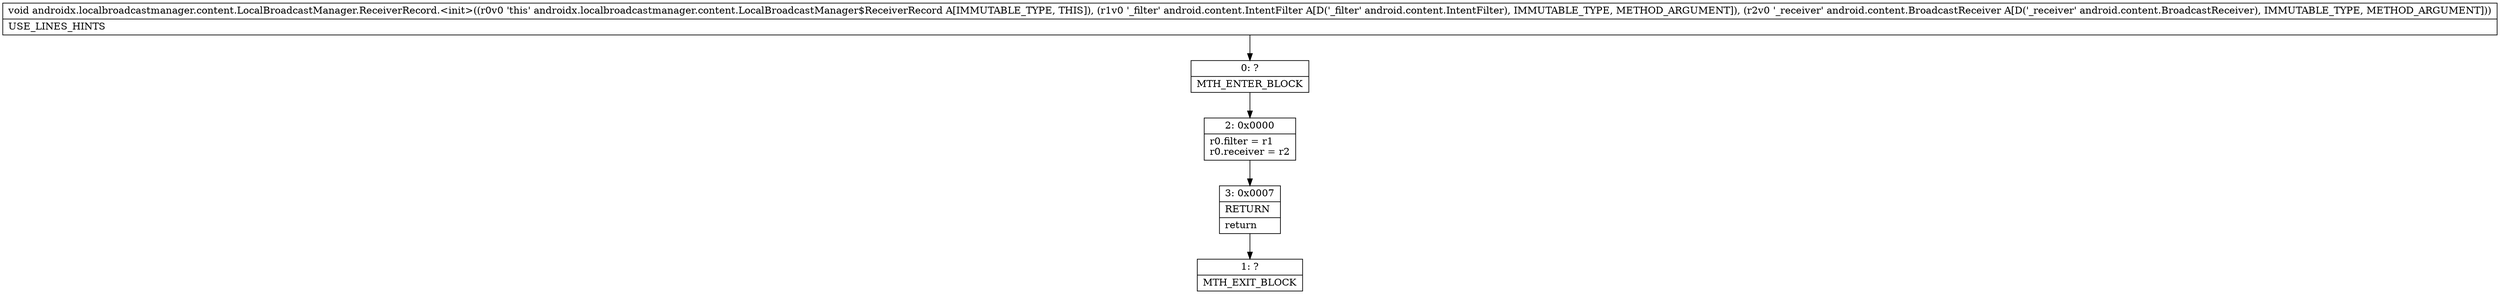 digraph "CFG forandroidx.localbroadcastmanager.content.LocalBroadcastManager.ReceiverRecord.\<init\>(Landroid\/content\/IntentFilter;Landroid\/content\/BroadcastReceiver;)V" {
Node_0 [shape=record,label="{0\:\ ?|MTH_ENTER_BLOCK\l}"];
Node_2 [shape=record,label="{2\:\ 0x0000|r0.filter = r1\lr0.receiver = r2\l}"];
Node_3 [shape=record,label="{3\:\ 0x0007|RETURN\l|return\l}"];
Node_1 [shape=record,label="{1\:\ ?|MTH_EXIT_BLOCK\l}"];
MethodNode[shape=record,label="{void androidx.localbroadcastmanager.content.LocalBroadcastManager.ReceiverRecord.\<init\>((r0v0 'this' androidx.localbroadcastmanager.content.LocalBroadcastManager$ReceiverRecord A[IMMUTABLE_TYPE, THIS]), (r1v0 '_filter' android.content.IntentFilter A[D('_filter' android.content.IntentFilter), IMMUTABLE_TYPE, METHOD_ARGUMENT]), (r2v0 '_receiver' android.content.BroadcastReceiver A[D('_receiver' android.content.BroadcastReceiver), IMMUTABLE_TYPE, METHOD_ARGUMENT]))  | USE_LINES_HINTS\l}"];
MethodNode -> Node_0;Node_0 -> Node_2;
Node_2 -> Node_3;
Node_3 -> Node_1;
}

